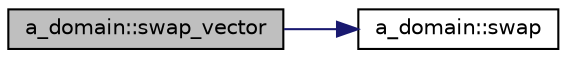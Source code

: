 digraph "a_domain::swap_vector"
{
  edge [fontname="Helvetica",fontsize="10",labelfontname="Helvetica",labelfontsize="10"];
  node [fontname="Helvetica",fontsize="10",shape=record];
  rankdir="LR";
  Node314 [label="a_domain::swap_vector",height=0.2,width=0.4,color="black", fillcolor="grey75", style="filled", fontcolor="black"];
  Node314 -> Node315 [color="midnightblue",fontsize="10",style="solid",fontname="Helvetica"];
  Node315 [label="a_domain::swap",height=0.2,width=0.4,color="black", fillcolor="white", style="filled",URL="$db/dd1/classa__domain.html#a8bc23463db2935695424142fe9ae866b"];
}
